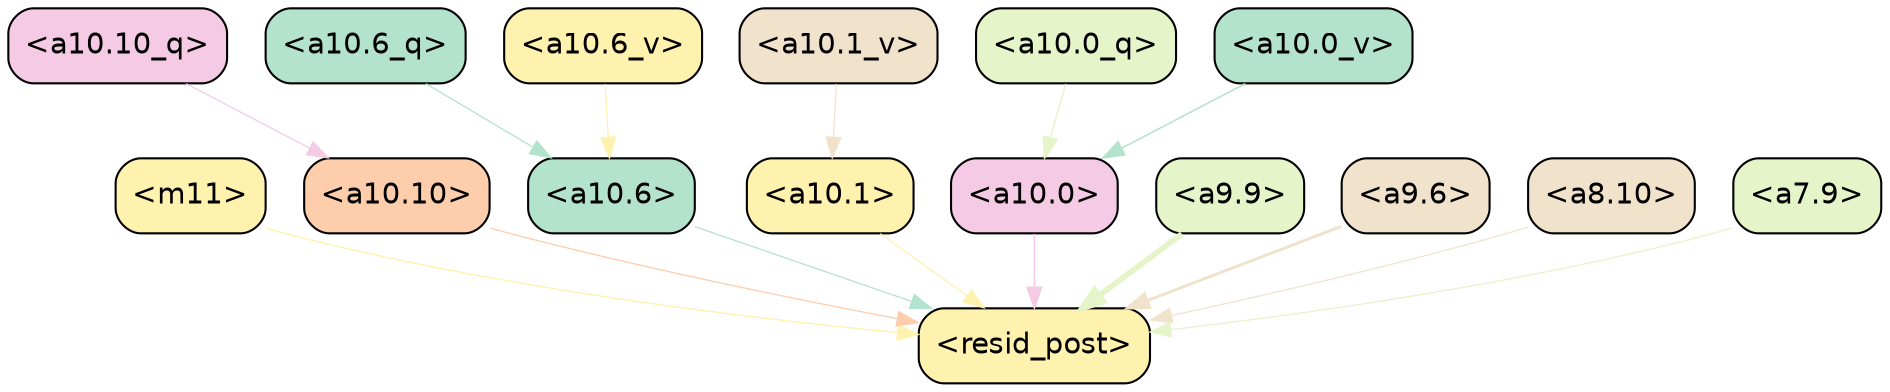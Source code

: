 strict digraph "" {
	graph [bgcolor=transparent,
		layout=dot,
		overlap=false,
		splines=true
	];
	"<m11>"	[color=black,
		fillcolor="#fff2ae",
		fontname=Helvetica,
		shape=box,
		style="filled, rounded"];
	"<resid_post>"	[color=black,
		fillcolor="#fff2ae",
		fontname=Helvetica,
		shape=box,
		style="filled, rounded"];
	"<m11>" -> "<resid_post>"	[color="#fff2ae",
		penwidth=0.6392734050750732];
	"<a10.10>"	[color=black,
		fillcolor="#fdcdac",
		fontname=Helvetica,
		shape=box,
		style="filled, rounded"];
	"<a10.10>" -> "<resid_post>"	[color="#fdcdac",
		penwidth=0.6];
	"<a10.6>"	[color=black,
		fillcolor="#b3e2cd",
		fontname=Helvetica,
		shape=box,
		style="filled, rounded"];
	"<a10.6>" -> "<resid_post>"	[color="#b3e2cd",
		penwidth=0.6];
	"<a10.1>"	[color=black,
		fillcolor="#fff2ae",
		fontname=Helvetica,
		shape=box,
		style="filled, rounded"];
	"<a10.1>" -> "<resid_post>"	[color="#fff2ae",
		penwidth=0.6];
	"<a10.0>"	[color=black,
		fillcolor="#f4cae4",
		fontname=Helvetica,
		shape=box,
		style="filled, rounded"];
	"<a10.0>" -> "<resid_post>"	[color="#f4cae4",
		penwidth=0.7430362701416016];
	"<a9.9>"	[color=black,
		fillcolor="#e6f5c9",
		fontname=Helvetica,
		shape=box,
		style="filled, rounded"];
	"<a9.9>" -> "<resid_post>"	[color="#e6f5c9",
		penwidth=2.7972054481506348];
	"<a9.6>"	[color=black,
		fillcolor="#f1e2cc",
		fontname=Helvetica,
		shape=box,
		style="filled, rounded"];
	"<a9.6>" -> "<resid_post>"	[color="#f1e2cc",
		penwidth=1.394308090209961];
	"<a8.10>"	[color=black,
		fillcolor="#f1e2cc",
		fontname=Helvetica,
		shape=box,
		style="filled, rounded"];
	"<a8.10>" -> "<resid_post>"	[color="#f1e2cc",
		penwidth=0.6];
	"<a7.9>"	[color=black,
		fillcolor="#e6f5c9",
		fontname=Helvetica,
		shape=box,
		style="filled, rounded"];
	"<a7.9>" -> "<resid_post>"	[color="#e6f5c9",
		penwidth=0.6];
	"<a10.10_q>"	[color=black,
		fillcolor="#f4cae4",
		fontname=Helvetica,
		shape=box,
		style="filled, rounded"];
	"<a10.10_q>" -> "<a10.10>"	[color="#f4cae4",
		penwidth=0.6];
	"<a10.6_q>"	[color=black,
		fillcolor="#b3e2cd",
		fontname=Helvetica,
		shape=box,
		style="filled, rounded"];
	"<a10.6_q>" -> "<a10.6>"	[color="#b3e2cd",
		penwidth=0.6];
	"<a10.0_q>"	[color=black,
		fillcolor="#e6f5c9",
		fontname=Helvetica,
		shape=box,
		style="filled, rounded"];
	"<a10.0_q>" -> "<a10.0>"	[color="#e6f5c9",
		penwidth=0.6952221393585205];
	"<a10.6_v>"	[color=black,
		fillcolor="#fff2ae",
		fontname=Helvetica,
		shape=box,
		style="filled, rounded"];
	"<a10.6_v>" -> "<a10.6>"	[color="#fff2ae",
		penwidth=0.6];
	"<a10.1_v>"	[color=black,
		fillcolor="#f1e2cc",
		fontname=Helvetica,
		shape=box,
		style="filled, rounded"];
	"<a10.1_v>" -> "<a10.1>"	[color="#f1e2cc",
		penwidth=0.6];
	"<a10.0_v>"	[color=black,
		fillcolor="#b3e2cd",
		fontname=Helvetica,
		shape=box,
		style="filled, rounded"];
	"<a10.0_v>" -> "<a10.0>"	[color="#b3e2cd",
		penwidth=0.7329092025756836];
}
